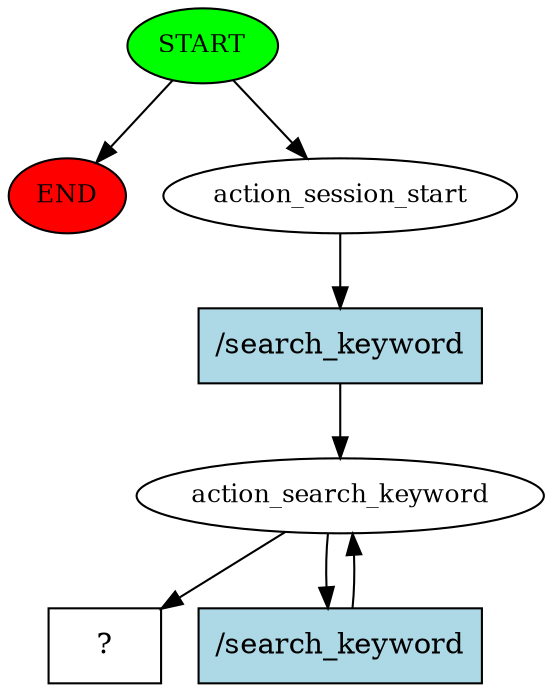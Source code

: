 digraph  {
0 [class="start active", fillcolor=green, fontsize=12, label=START, style=filled];
"-1" [class=end, fillcolor=red, fontsize=12, label=END, style=filled];
1 [class=active, fontsize=12, label=action_session_start];
2 [class=active, fontsize=12, label=action_search_keyword];
7 [class="intent dashed active", label="  ?  ", shape=rect];
8 [class="intent active", fillcolor=lightblue, label="/search_keyword", shape=rect, style=filled];
9 [class="intent active", fillcolor=lightblue, label="/search_keyword", shape=rect, style=filled];
0 -> "-1"  [class="", key=NONE, label=""];
0 -> 1  [class=active, key=NONE, label=""];
1 -> 8  [class=active, key=0];
2 -> 7  [class=active, key=NONE, label=""];
2 -> 9  [class=active, key=0];
8 -> 2  [class=active, key=0];
9 -> 2  [class=active, key=0];
}
